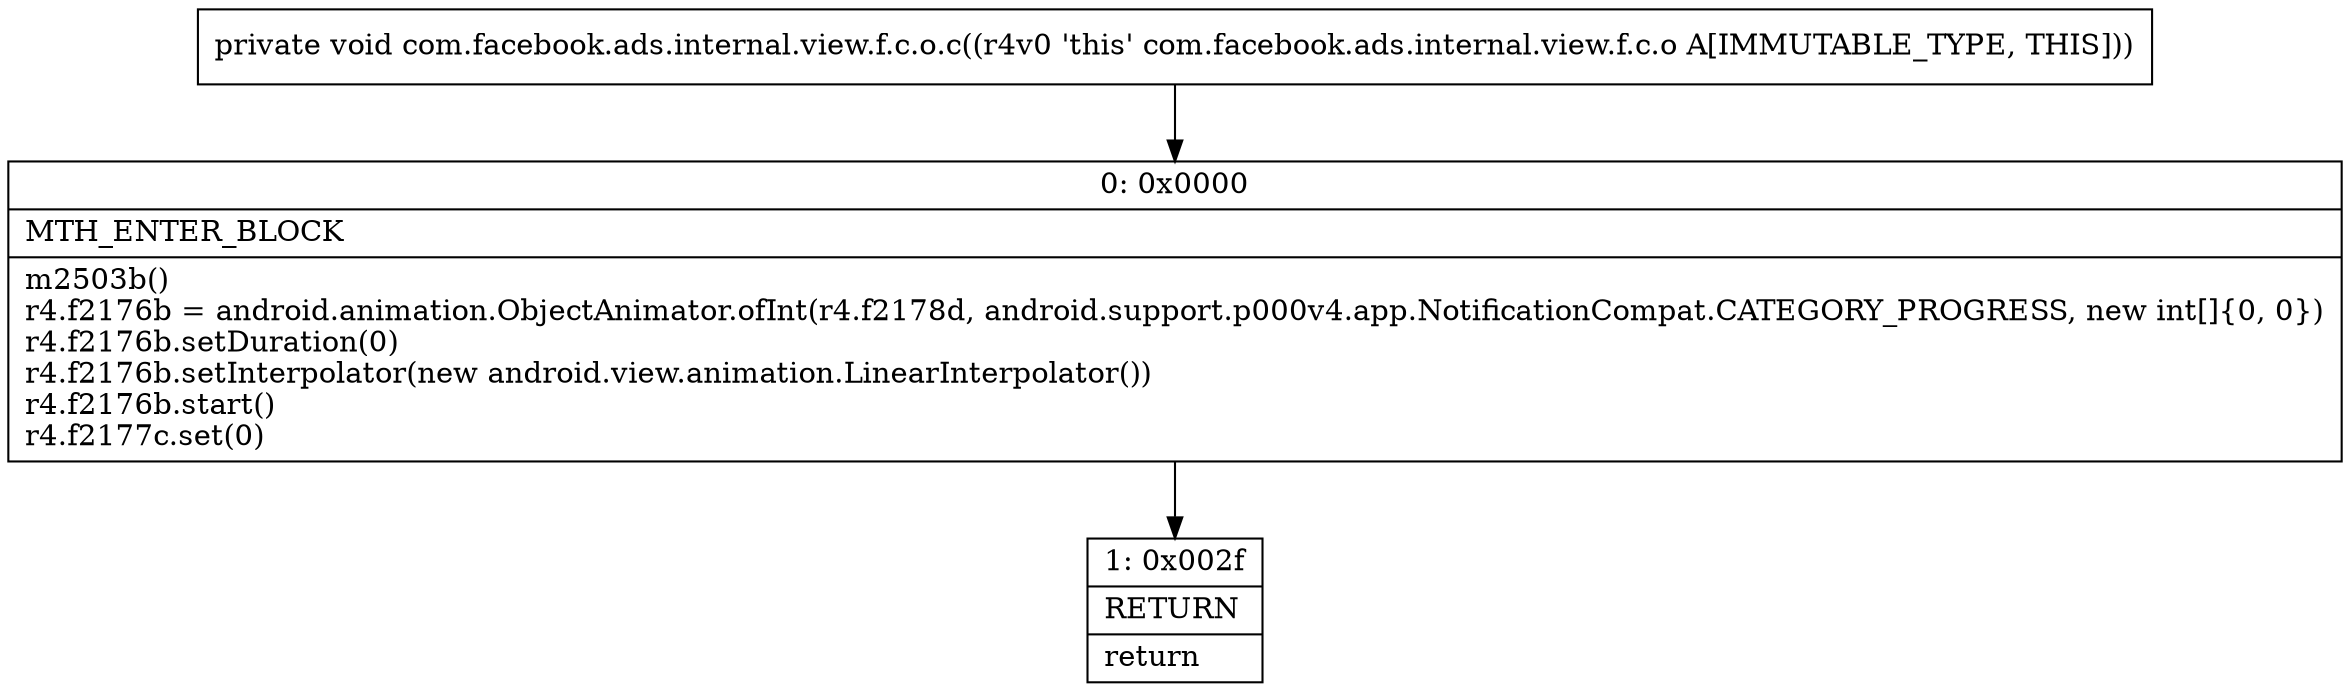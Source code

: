 digraph "CFG forcom.facebook.ads.internal.view.f.c.o.c()V" {
Node_0 [shape=record,label="{0\:\ 0x0000|MTH_ENTER_BLOCK\l|m2503b()\lr4.f2176b = android.animation.ObjectAnimator.ofInt(r4.f2178d, android.support.p000v4.app.NotificationCompat.CATEGORY_PROGRESS, new int[]\{0, 0\})\lr4.f2176b.setDuration(0)\lr4.f2176b.setInterpolator(new android.view.animation.LinearInterpolator())\lr4.f2176b.start()\lr4.f2177c.set(0)\l}"];
Node_1 [shape=record,label="{1\:\ 0x002f|RETURN\l|return\l}"];
MethodNode[shape=record,label="{private void com.facebook.ads.internal.view.f.c.o.c((r4v0 'this' com.facebook.ads.internal.view.f.c.o A[IMMUTABLE_TYPE, THIS])) }"];
MethodNode -> Node_0;
Node_0 -> Node_1;
}

